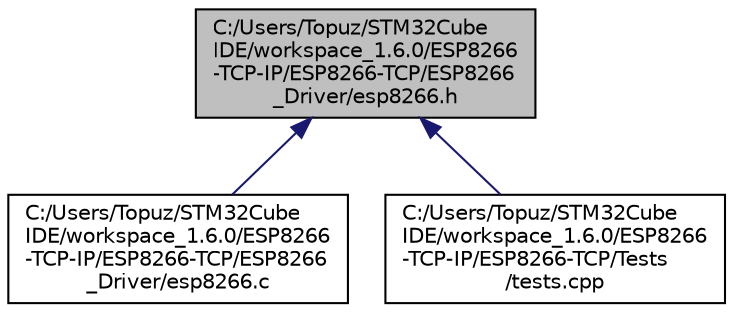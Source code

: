 digraph "C:/Users/Topuz/STM32CubeIDE/workspace_1.6.0/ESP8266-TCP-IP/ESP8266-TCP/ESP8266_Driver/esp8266.h"
{
 // LATEX_PDF_SIZE
  edge [fontname="Helvetica",fontsize="10",labelfontname="Helvetica",labelfontsize="10"];
  node [fontname="Helvetica",fontsize="10",shape=record];
  Node1 [label="C:/Users/Topuz/STM32Cube\lIDE/workspace_1.6.0/ESP8266\l-TCP-IP/ESP8266-TCP/ESP8266\l_Driver/esp8266.h",height=0.2,width=0.4,color="black", fillcolor="grey75", style="filled", fontcolor="black",tooltip="Header file of the AT commands based ESP8266 driver."];
  Node1 -> Node2 [dir="back",color="midnightblue",fontsize="10",style="solid",fontname="Helvetica"];
  Node2 [label="C:/Users/Topuz/STM32Cube\lIDE/workspace_1.6.0/ESP8266\l-TCP-IP/ESP8266-TCP/ESP8266\l_Driver/esp8266.c",height=0.2,width=0.4,color="black", fillcolor="white", style="filled",URL="$esp8266_8c.html",tooltip="Source file of the basic ESP8266 driver. This driver uses AT commands to communicate with the ESP...."];
  Node1 -> Node3 [dir="back",color="midnightblue",fontsize="10",style="solid",fontname="Helvetica"];
  Node3 [label="C:/Users/Topuz/STM32Cube\lIDE/workspace_1.6.0/ESP8266\l-TCP-IP/ESP8266-TCP/Tests\l/tests.cpp",height=0.2,width=0.4,color="black", fillcolor="white", style="filled",URL="$tests_8cpp.html",tooltip="Source file of the test functions."];
}

